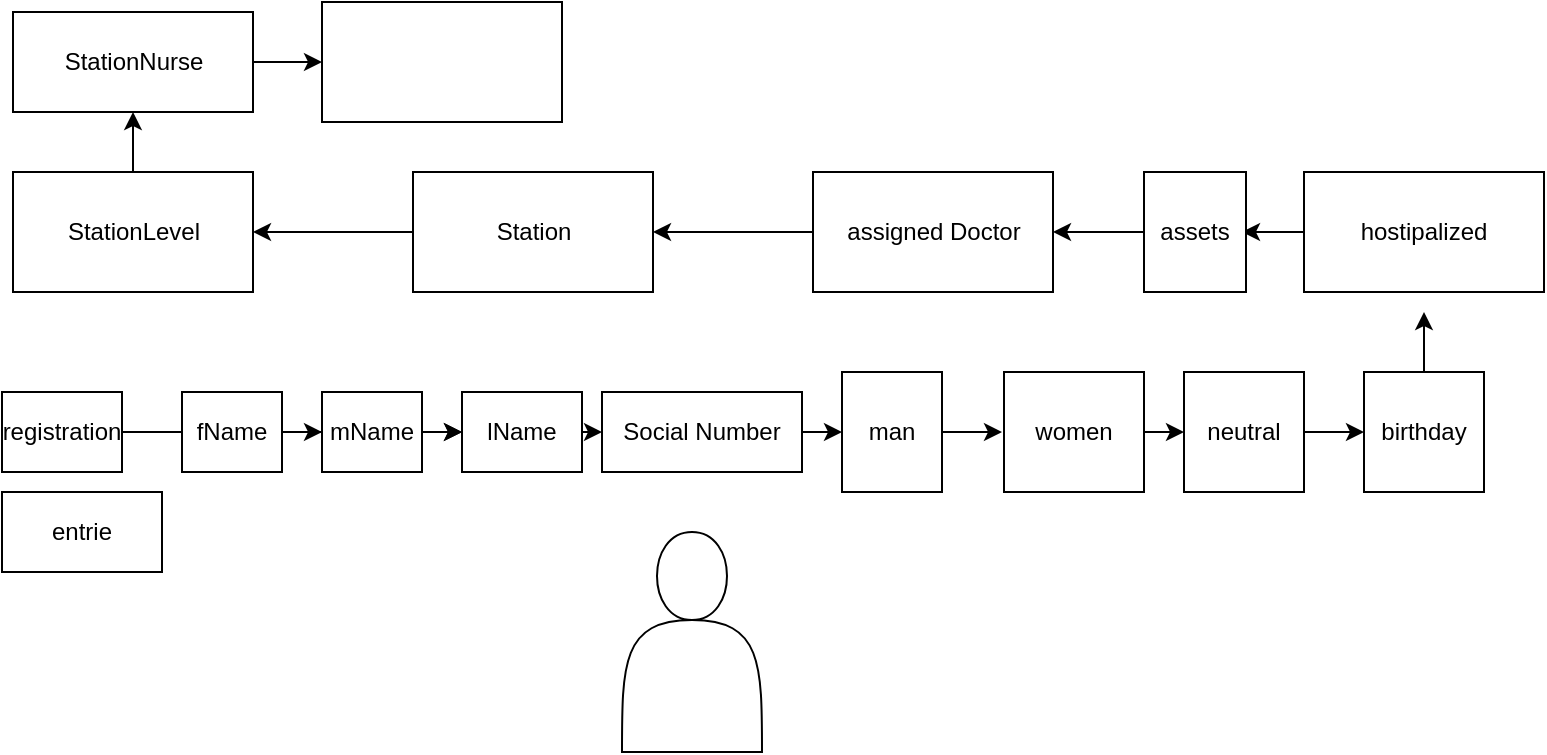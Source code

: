 <mxfile>
    <diagram id="onLX4lxHin8hpic47FiN" name="Page-1">
        <mxGraphModel dx="734" dy="567" grid="1" gridSize="10" guides="1" tooltips="1" connect="1" arrows="1" fold="1" page="1" pageScale="1" pageWidth="827" pageHeight="1169" math="0" shadow="0">
            <root>
                <mxCell id="0"/>
                <mxCell id="1" parent="0"/>
                <mxCell id="2" value="" style="shape=actor;whiteSpace=wrap;html=1;" vertex="1" parent="1">
                    <mxGeometry x="330" y="985" width="70" height="110" as="geometry"/>
                </mxCell>
                <mxCell id="3" value="entrie" style="rounded=0;whiteSpace=wrap;html=1;" vertex="1" parent="1">
                    <mxGeometry x="20" y="965" width="80" height="40" as="geometry"/>
                </mxCell>
                <mxCell id="11" value="" style="edgeStyle=none;html=1;" edge="1" parent="1" source="4" target="10">
                    <mxGeometry relative="1" as="geometry"/>
                </mxCell>
                <mxCell id="4" value="Social Number" style="rounded=0;whiteSpace=wrap;html=1;" vertex="1" parent="1">
                    <mxGeometry x="320" y="915" width="100" height="40" as="geometry"/>
                </mxCell>
                <mxCell id="17" value="" style="edgeStyle=none;html=1;" edge="1" parent="1" source="5" target="7">
                    <mxGeometry relative="1" as="geometry"/>
                </mxCell>
                <mxCell id="5" value="registration" style="rounded=0;whiteSpace=wrap;html=1;" vertex="1" parent="1">
                    <mxGeometry x="20" y="915" width="60" height="40" as="geometry"/>
                </mxCell>
                <mxCell id="14" value="" style="edgeStyle=none;html=1;" edge="1" parent="1" source="6" target="9">
                    <mxGeometry relative="1" as="geometry"/>
                </mxCell>
                <mxCell id="6" value="fName" style="rounded=0;whiteSpace=wrap;html=1;" vertex="1" parent="1">
                    <mxGeometry x="110" y="915" width="50" height="40" as="geometry"/>
                </mxCell>
                <mxCell id="13" style="edgeStyle=none;html=1;entryX=0;entryY=0.5;entryDx=0;entryDy=0;" edge="1" parent="1" source="7" target="9">
                    <mxGeometry relative="1" as="geometry"/>
                </mxCell>
                <mxCell id="7" value="mName" style="rounded=0;whiteSpace=wrap;html=1;" vertex="1" parent="1">
                    <mxGeometry x="180" y="915" width="50" height="40" as="geometry"/>
                </mxCell>
                <mxCell id="12" style="edgeStyle=none;html=1;exitX=1;exitY=0.5;exitDx=0;exitDy=0;entryX=0;entryY=0.5;entryDx=0;entryDy=0;" edge="1" parent="1" source="9" target="4">
                    <mxGeometry relative="1" as="geometry"/>
                </mxCell>
                <mxCell id="9" value="lName" style="rounded=0;whiteSpace=wrap;html=1;" vertex="1" parent="1">
                    <mxGeometry x="250" y="915" width="60" height="40" as="geometry"/>
                </mxCell>
                <mxCell id="19" value="" style="edgeStyle=none;html=1;" edge="1" parent="1" source="10">
                    <mxGeometry relative="1" as="geometry">
                        <mxPoint x="520" y="935" as="targetPoint"/>
                    </mxGeometry>
                </mxCell>
                <mxCell id="10" value="man" style="whiteSpace=wrap;html=1;rounded=0;" vertex="1" parent="1">
                    <mxGeometry x="440" y="905" width="50" height="60" as="geometry"/>
                </mxCell>
                <mxCell id="21" value="" style="edgeStyle=none;html=1;" edge="1" parent="1" source="18" target="20">
                    <mxGeometry relative="1" as="geometry"/>
                </mxCell>
                <mxCell id="18" value="women" style="whiteSpace=wrap;html=1;rounded=0;" vertex="1" parent="1">
                    <mxGeometry x="521" y="905" width="70" height="60" as="geometry"/>
                </mxCell>
                <mxCell id="23" value="" style="edgeStyle=none;html=1;" edge="1" parent="1" source="20">
                    <mxGeometry relative="1" as="geometry">
                        <mxPoint x="701" y="935" as="targetPoint"/>
                    </mxGeometry>
                </mxCell>
                <mxCell id="20" value="neutral" style="whiteSpace=wrap;html=1;rounded=0;" vertex="1" parent="1">
                    <mxGeometry x="611" y="905" width="60" height="60" as="geometry"/>
                </mxCell>
                <mxCell id="26" value="" style="edgeStyle=none;html=1;" edge="1" parent="1" source="22">
                    <mxGeometry relative="1" as="geometry">
                        <mxPoint x="731" y="875" as="targetPoint"/>
                    </mxGeometry>
                </mxCell>
                <mxCell id="22" value="birthday" style="whiteSpace=wrap;html=1;rounded=0;" vertex="1" parent="1">
                    <mxGeometry x="701" y="905" width="60" height="60" as="geometry"/>
                </mxCell>
                <mxCell id="28" value="" style="edgeStyle=none;html=1;" edge="1" parent="1" source="25">
                    <mxGeometry relative="1" as="geometry">
                        <mxPoint x="640" y="835" as="targetPoint"/>
                    </mxGeometry>
                </mxCell>
                <mxCell id="25" value="hostipalized" style="whiteSpace=wrap;html=1;rounded=0;" vertex="1" parent="1">
                    <mxGeometry x="671" y="805" width="120" height="60" as="geometry"/>
                </mxCell>
                <mxCell id="33" value="" style="edgeStyle=none;html=1;" edge="1" parent="1" source="27" target="32">
                    <mxGeometry relative="1" as="geometry"/>
                </mxCell>
                <mxCell id="27" value="assets" style="whiteSpace=wrap;html=1;rounded=0;" vertex="1" parent="1">
                    <mxGeometry x="591" y="805" width="51" height="60" as="geometry"/>
                </mxCell>
                <mxCell id="35" value="" style="edgeStyle=none;html=1;" edge="1" parent="1" source="32" target="34">
                    <mxGeometry relative="1" as="geometry"/>
                </mxCell>
                <mxCell id="32" value="assigned Doctor" style="whiteSpace=wrap;html=1;rounded=0;" vertex="1" parent="1">
                    <mxGeometry x="425.5" y="805" width="120" height="60" as="geometry"/>
                </mxCell>
                <mxCell id="37" value="" style="edgeStyle=none;html=1;" edge="1" parent="1" source="34" target="36">
                    <mxGeometry relative="1" as="geometry"/>
                </mxCell>
                <mxCell id="34" value="Station" style="whiteSpace=wrap;html=1;rounded=0;" vertex="1" parent="1">
                    <mxGeometry x="225.5" y="805" width="120" height="60" as="geometry"/>
                </mxCell>
                <mxCell id="39" value="" style="edgeStyle=none;html=1;" edge="1" parent="1" source="36" target="38">
                    <mxGeometry relative="1" as="geometry"/>
                </mxCell>
                <mxCell id="36" value="StationLevel" style="whiteSpace=wrap;html=1;rounded=0;" vertex="1" parent="1">
                    <mxGeometry x="25.5" y="805" width="120" height="60" as="geometry"/>
                </mxCell>
                <mxCell id="41" value="" style="edgeStyle=none;html=1;" edge="1" parent="1" source="38">
                    <mxGeometry relative="1" as="geometry">
                        <mxPoint x="180" y="750" as="targetPoint"/>
                    </mxGeometry>
                </mxCell>
                <mxCell id="38" value="StationNurse" style="whiteSpace=wrap;html=1;rounded=0;" vertex="1" parent="1">
                    <mxGeometry x="25.5" y="725" width="120" height="50" as="geometry"/>
                </mxCell>
                <mxCell id="40" value="" style="whiteSpace=wrap;html=1;rounded=0;" vertex="1" parent="1">
                    <mxGeometry x="180" y="720" width="120" height="60" as="geometry"/>
                </mxCell>
            </root>
        </mxGraphModel>
    </diagram>
</mxfile>